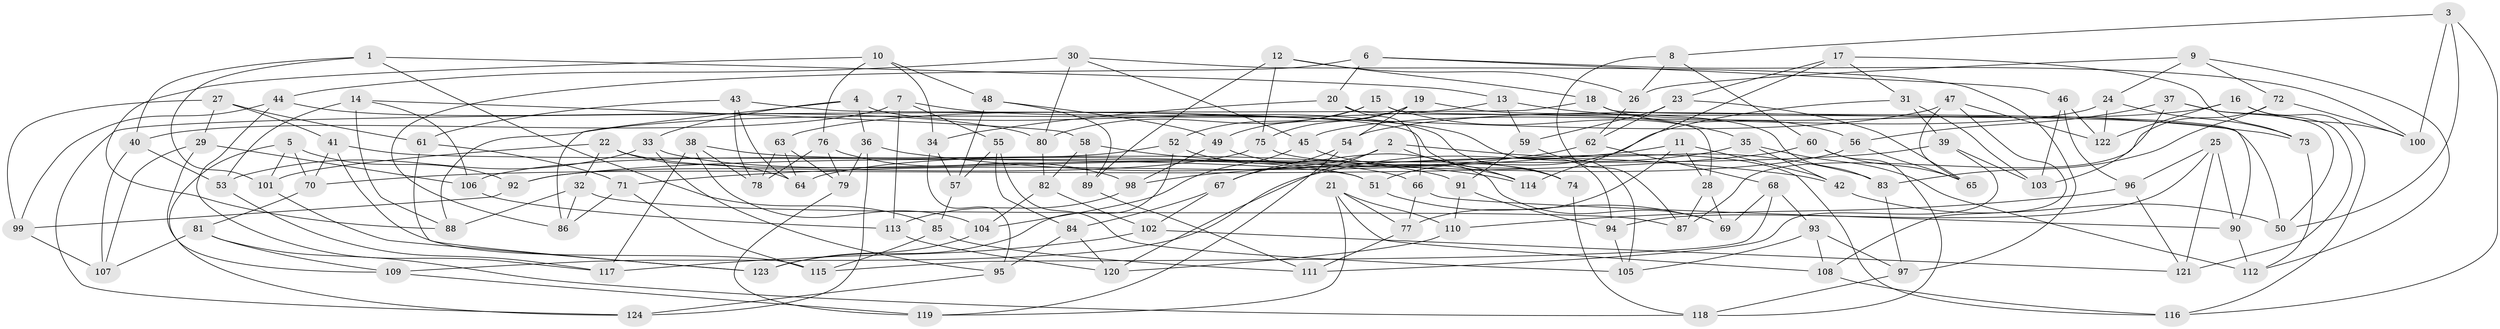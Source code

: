 // Generated by graph-tools (version 1.1) at 2025/57/03/09/25 04:57:07]
// undirected, 124 vertices, 248 edges
graph export_dot {
graph [start="1"]
  node [color=gray90,style=filled];
  1;
  2;
  3;
  4;
  5;
  6;
  7;
  8;
  9;
  10;
  11;
  12;
  13;
  14;
  15;
  16;
  17;
  18;
  19;
  20;
  21;
  22;
  23;
  24;
  25;
  26;
  27;
  28;
  29;
  30;
  31;
  32;
  33;
  34;
  35;
  36;
  37;
  38;
  39;
  40;
  41;
  42;
  43;
  44;
  45;
  46;
  47;
  48;
  49;
  50;
  51;
  52;
  53;
  54;
  55;
  56;
  57;
  58;
  59;
  60;
  61;
  62;
  63;
  64;
  65;
  66;
  67;
  68;
  69;
  70;
  71;
  72;
  73;
  74;
  75;
  76;
  77;
  78;
  79;
  80;
  81;
  82;
  83;
  84;
  85;
  86;
  87;
  88;
  89;
  90;
  91;
  92;
  93;
  94;
  95;
  96;
  97;
  98;
  99;
  100;
  101;
  102;
  103;
  104;
  105;
  106;
  107;
  108;
  109;
  110;
  111;
  112;
  113;
  114;
  115;
  116;
  117;
  118;
  119;
  120;
  121;
  122;
  123;
  124;
  1 -- 13;
  1 -- 40;
  1 -- 85;
  1 -- 101;
  2 -- 114;
  2 -- 120;
  2 -- 67;
  2 -- 83;
  3 -- 8;
  3 -- 116;
  3 -- 100;
  3 -- 50;
  4 -- 86;
  4 -- 36;
  4 -- 74;
  4 -- 33;
  5 -- 92;
  5 -- 70;
  5 -- 124;
  5 -- 101;
  6 -- 20;
  6 -- 46;
  6 -- 86;
  6 -- 100;
  7 -- 55;
  7 -- 40;
  7 -- 94;
  7 -- 113;
  8 -- 26;
  8 -- 87;
  8 -- 60;
  9 -- 26;
  9 -- 24;
  9 -- 112;
  9 -- 72;
  10 -- 34;
  10 -- 88;
  10 -- 48;
  10 -- 76;
  11 -- 28;
  11 -- 42;
  11 -- 77;
  11 -- 71;
  12 -- 75;
  12 -- 89;
  12 -- 18;
  12 -- 26;
  13 -- 88;
  13 -- 59;
  13 -- 73;
  14 -- 53;
  14 -- 106;
  14 -- 88;
  14 -- 58;
  15 -- 52;
  15 -- 50;
  15 -- 35;
  15 -- 80;
  16 -- 100;
  16 -- 54;
  16 -- 122;
  16 -- 116;
  17 -- 114;
  17 -- 23;
  17 -- 73;
  17 -- 31;
  18 -- 90;
  18 -- 124;
  18 -- 56;
  19 -- 49;
  19 -- 54;
  19 -- 75;
  19 -- 83;
  20 -- 28;
  20 -- 66;
  20 -- 34;
  21 -- 108;
  21 -- 77;
  21 -- 110;
  21 -- 119;
  22 -- 101;
  22 -- 64;
  22 -- 51;
  22 -- 32;
  23 -- 59;
  23 -- 65;
  23 -- 62;
  24 -- 73;
  24 -- 122;
  24 -- 45;
  25 -- 94;
  25 -- 90;
  25 -- 96;
  25 -- 121;
  26 -- 62;
  27 -- 61;
  27 -- 29;
  27 -- 99;
  27 -- 41;
  28 -- 87;
  28 -- 69;
  29 -- 109;
  29 -- 106;
  29 -- 107;
  30 -- 80;
  30 -- 45;
  30 -- 97;
  30 -- 44;
  31 -- 103;
  31 -- 39;
  31 -- 51;
  32 -- 86;
  32 -- 88;
  32 -- 87;
  33 -- 66;
  33 -- 95;
  33 -- 53;
  34 -- 95;
  34 -- 57;
  35 -- 109;
  35 -- 112;
  35 -- 42;
  36 -- 42;
  36 -- 79;
  36 -- 124;
  37 -- 56;
  37 -- 121;
  37 -- 103;
  37 -- 50;
  38 -- 104;
  38 -- 117;
  38 -- 78;
  38 -- 91;
  39 -- 92;
  39 -- 103;
  39 -- 111;
  40 -- 107;
  40 -- 53;
  41 -- 51;
  41 -- 70;
  41 -- 115;
  42 -- 50;
  43 -- 64;
  43 -- 78;
  43 -- 61;
  43 -- 74;
  44 -- 80;
  44 -- 117;
  44 -- 99;
  45 -- 104;
  45 -- 74;
  46 -- 122;
  46 -- 96;
  46 -- 103;
  47 -- 65;
  47 -- 63;
  47 -- 122;
  47 -- 108;
  48 -- 89;
  48 -- 57;
  48 -- 49;
  49 -- 114;
  49 -- 98;
  51 -- 69;
  52 -- 123;
  52 -- 106;
  52 -- 69;
  53 -- 117;
  54 -- 119;
  54 -- 67;
  55 -- 57;
  55 -- 105;
  55 -- 84;
  56 -- 65;
  56 -- 64;
  57 -- 85;
  58 -- 89;
  58 -- 82;
  58 -- 114;
  59 -- 105;
  59 -- 91;
  60 -- 70;
  60 -- 65;
  60 -- 118;
  61 -- 123;
  61 -- 71;
  62 -- 98;
  62 -- 68;
  63 -- 78;
  63 -- 64;
  63 -- 79;
  66 -- 77;
  66 -- 90;
  67 -- 102;
  67 -- 84;
  68 -- 69;
  68 -- 115;
  68 -- 93;
  70 -- 81;
  71 -- 86;
  71 -- 115;
  72 -- 87;
  72 -- 100;
  72 -- 83;
  73 -- 112;
  74 -- 118;
  75 -- 116;
  75 -- 92;
  76 -- 78;
  76 -- 79;
  76 -- 98;
  77 -- 111;
  79 -- 119;
  80 -- 82;
  81 -- 118;
  81 -- 109;
  81 -- 107;
  82 -- 104;
  82 -- 102;
  83 -- 97;
  84 -- 95;
  84 -- 120;
  85 -- 111;
  85 -- 115;
  89 -- 111;
  90 -- 112;
  91 -- 94;
  91 -- 110;
  92 -- 99;
  93 -- 105;
  93 -- 97;
  93 -- 108;
  94 -- 105;
  95 -- 124;
  96 -- 121;
  96 -- 110;
  97 -- 118;
  98 -- 113;
  99 -- 107;
  101 -- 123;
  102 -- 117;
  102 -- 121;
  104 -- 123;
  106 -- 113;
  108 -- 116;
  109 -- 119;
  110 -- 120;
  113 -- 120;
}
